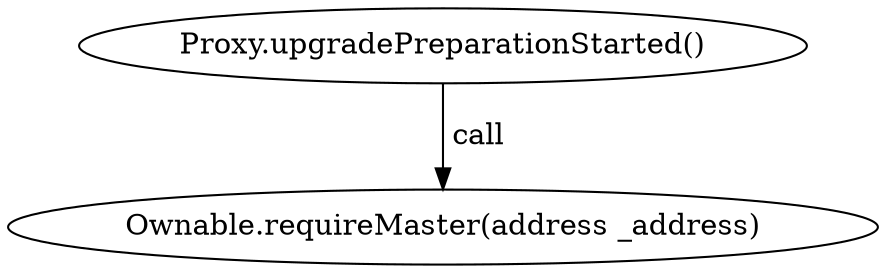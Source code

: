 digraph "" {
	graph [bb="0,0,348.1,124.8"];
	node [label="\N"];
	"Proxy.upgradePreparationStarted()"	 [height=0.5,
		pos="174.05,106.8",
		width=4.0532];
	"Ownable.requireMaster(address _address)"	 [height=0.5,
		pos="174.05,18",
		width=4.8347];
	"Proxy.upgradePreparationStarted()" -> "Ownable.requireMaster(address _address)" [key=call,
	label=" call",
	lp="185.9,62.4",
	pos="e,174.05,36.072 174.05,88.401 174.05,76.295 174.05,60.208 174.05,46.467"];
}
digraph "" {
	graph [bb="0,0,348.1,124.8"];
	node [label="\N"];
	"Proxy.upgradePreparationStarted()"	 [height=0.5,
		pos="174.05,106.8",
		width=4.0532];
	"Ownable.requireMaster(address _address)"	 [height=0.5,
		pos="174.05,18",
		width=4.8347];
	"Proxy.upgradePreparationStarted()" -> "Ownable.requireMaster(address _address)" [key=call,
	label=" call",
	lp="185.9,62.4",
	pos="e,174.05,36.072 174.05,88.401 174.05,76.295 174.05,60.208 174.05,46.467"];
}
digraph "" {
	graph [bb="0,0,348.1,124.8"];
	node [label="\N"];
	"Proxy.upgradePreparationStarted()"	 [height=0.5,
		pos="174.05,106.8",
		width=4.0532];
	"Ownable.requireMaster(address _address)"	 [height=0.5,
		pos="174.05,18",
		width=4.8347];
	"Proxy.upgradePreparationStarted()" -> "Ownable.requireMaster(address _address)" [key=call,
	label=" call",
	lp="185.9,62.4",
	pos="e,174.05,36.072 174.05,88.401 174.05,76.295 174.05,60.208 174.05,46.467"];
}
